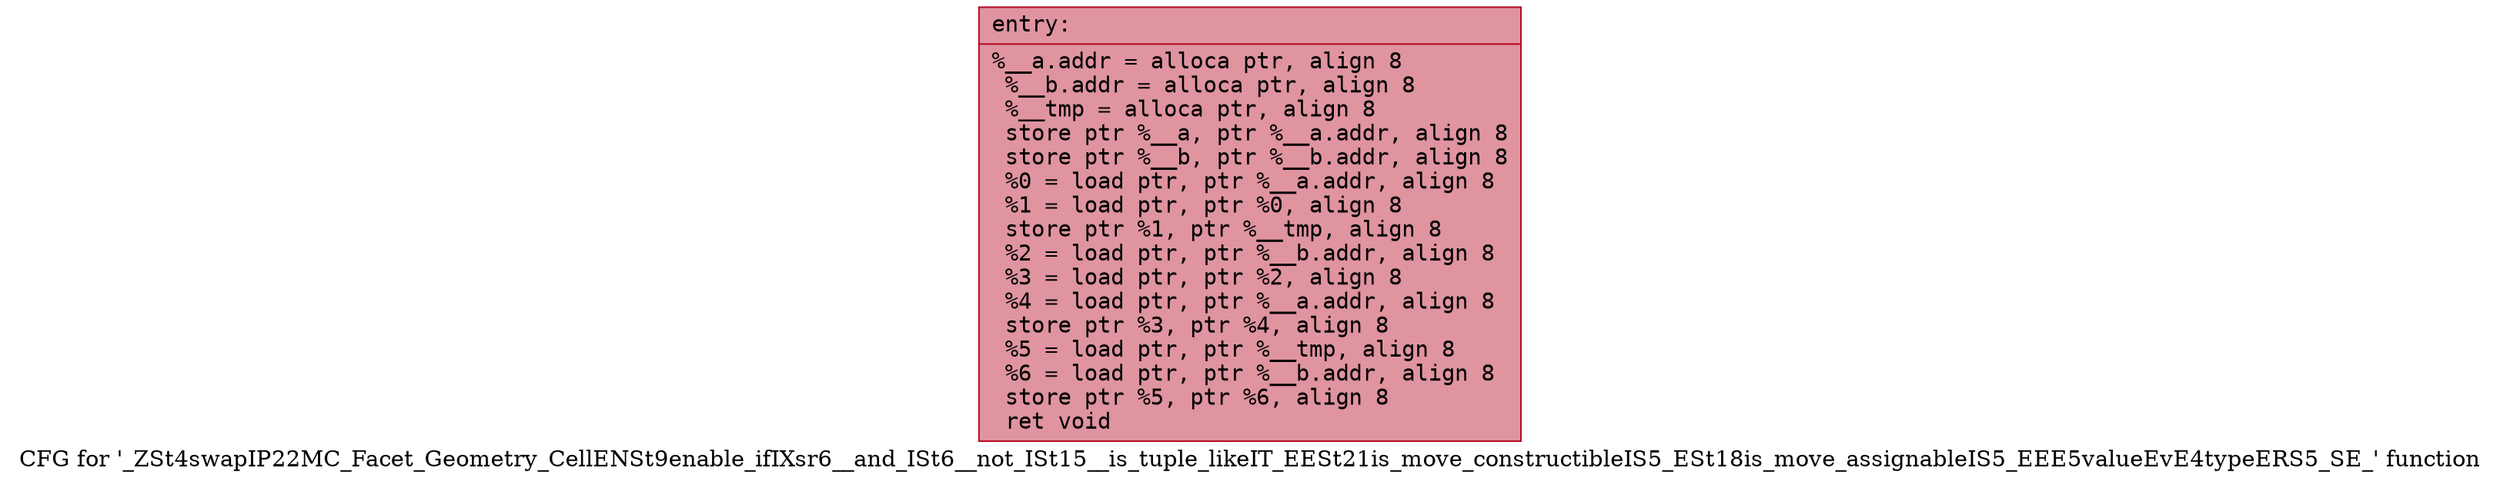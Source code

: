 digraph "CFG for '_ZSt4swapIP22MC_Facet_Geometry_CellENSt9enable_ifIXsr6__and_ISt6__not_ISt15__is_tuple_likeIT_EESt21is_move_constructibleIS5_ESt18is_move_assignableIS5_EEE5valueEvE4typeERS5_SE_' function" {
	label="CFG for '_ZSt4swapIP22MC_Facet_Geometry_CellENSt9enable_ifIXsr6__and_ISt6__not_ISt15__is_tuple_likeIT_EESt21is_move_constructibleIS5_ESt18is_move_assignableIS5_EEE5valueEvE4typeERS5_SE_' function";

	Node0x55dab48d2540 [shape=record,color="#b70d28ff", style=filled, fillcolor="#b70d2870" fontname="Courier",label="{entry:\l|  %__a.addr = alloca ptr, align 8\l  %__b.addr = alloca ptr, align 8\l  %__tmp = alloca ptr, align 8\l  store ptr %__a, ptr %__a.addr, align 8\l  store ptr %__b, ptr %__b.addr, align 8\l  %0 = load ptr, ptr %__a.addr, align 8\l  %1 = load ptr, ptr %0, align 8\l  store ptr %1, ptr %__tmp, align 8\l  %2 = load ptr, ptr %__b.addr, align 8\l  %3 = load ptr, ptr %2, align 8\l  %4 = load ptr, ptr %__a.addr, align 8\l  store ptr %3, ptr %4, align 8\l  %5 = load ptr, ptr %__tmp, align 8\l  %6 = load ptr, ptr %__b.addr, align 8\l  store ptr %5, ptr %6, align 8\l  ret void\l}"];
}
